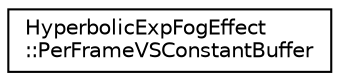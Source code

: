 digraph "Graphical Class Hierarchy"
{
 // LATEX_PDF_SIZE
  edge [fontname="Helvetica",fontsize="10",labelfontname="Helvetica",labelfontsize="10"];
  node [fontname="Helvetica",fontsize="10",shape=record];
  rankdir="LR";
  Node0 [label="HyperbolicExpFogEffect\l::PerFrameVSConstantBuffer",height=0.2,width=0.4,color="black", fillcolor="white", style="filled",URL="$struct_hyperbolic_exp_fog_effect_1_1_per_frame_v_s_constant_buffer.html",tooltip=" "];
}
